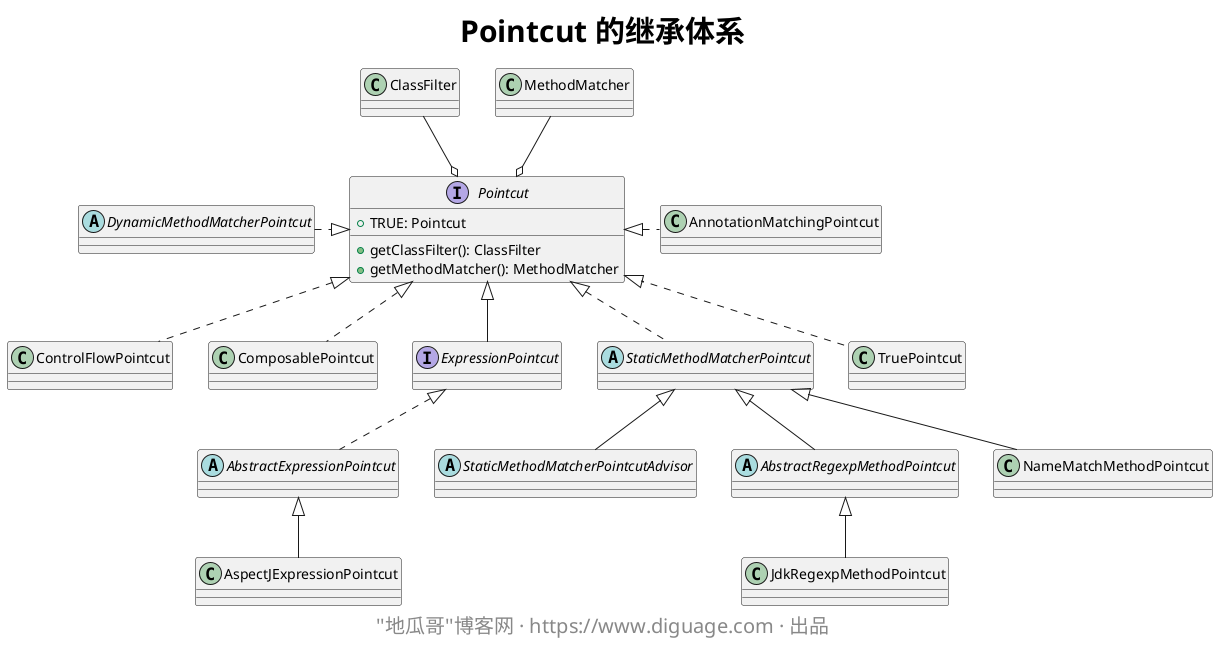 @startuml

skinparam titleFontSize 30
title **Pointcut 的继承体系**

interface Pointcut {
    + TRUE: Pointcut
    + getClassFilter(): ClassFilter
    + getMethodMatcher(): MethodMatcher
}

Pointcut o-up- MethodMatcher
Pointcut o-up- ClassFilter

abstract class DynamicMethodMatcherPointcut
DynamicMethodMatcherPointcut .right.|> Pointcut

class AnnotationMatchingPointcut
AnnotationMatchingPointcut .left.|> Pointcut

class ControlFlowPointcut implements Pointcut

class ComposablePointcut implements Pointcut

interface ExpressionPointcut extends Pointcut

abstract class StaticMethodMatcherPointcut implements Pointcut

class TruePointcut implements Pointcut

abstract class AbstractExpressionPointcut implements ExpressionPointcut

class AspectJExpressionPointcut extends AbstractExpressionPointcut

abstract class StaticMethodMatcherPointcutAdvisor extends StaticMethodMatcherPointcut

abstract class AbstractRegexpMethodPointcut extends StaticMethodMatcherPointcut

class JdkRegexpMethodPointcut extends AbstractRegexpMethodPointcut

class NameMatchMethodPointcut extends StaticMethodMatcherPointcut

skinparam footerFontSize 20
footer ''地瓜哥''博客网 · https://www.diguage.com · 出品

@enduml